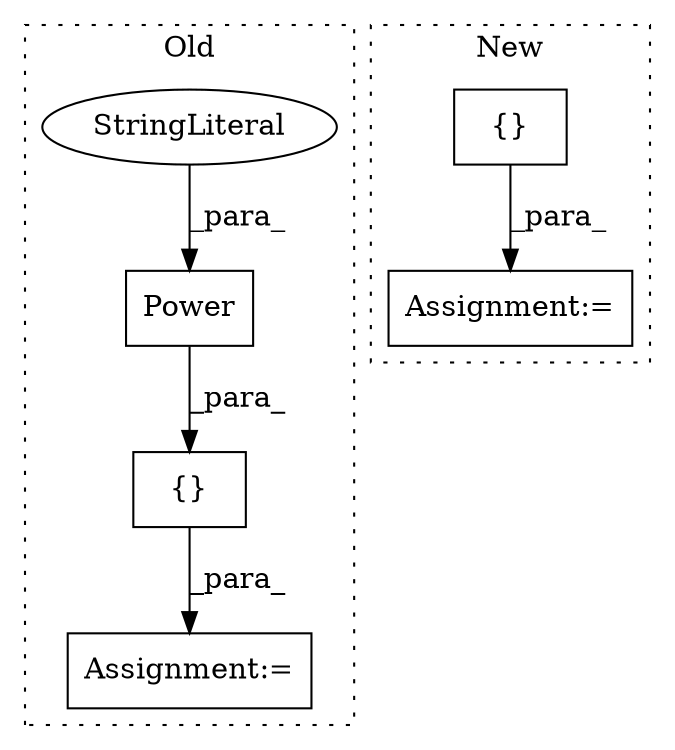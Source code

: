 digraph G {
subgraph cluster0 {
1 [label="Power" a="32" s="3638,3652" l="6,1" shape="box"];
3 [label="{}" a="4" s="3637,3682" l="1,1" shape="box"];
4 [label="StringLiteral" a="45" s="3644" l="8" shape="ellipse"];
5 [label="Assignment:=" a="7" s="3546" l="1" shape="box"];
label = "Old";
style="dotted";
}
subgraph cluster1 {
2 [label="{}" a="4" s="3682,3785" l="6,2" shape="box"];
6 [label="Assignment:=" a="7" s="3655" l="1" shape="box"];
label = "New";
style="dotted";
}
1 -> 3 [label="_para_"];
2 -> 6 [label="_para_"];
3 -> 5 [label="_para_"];
4 -> 1 [label="_para_"];
}
